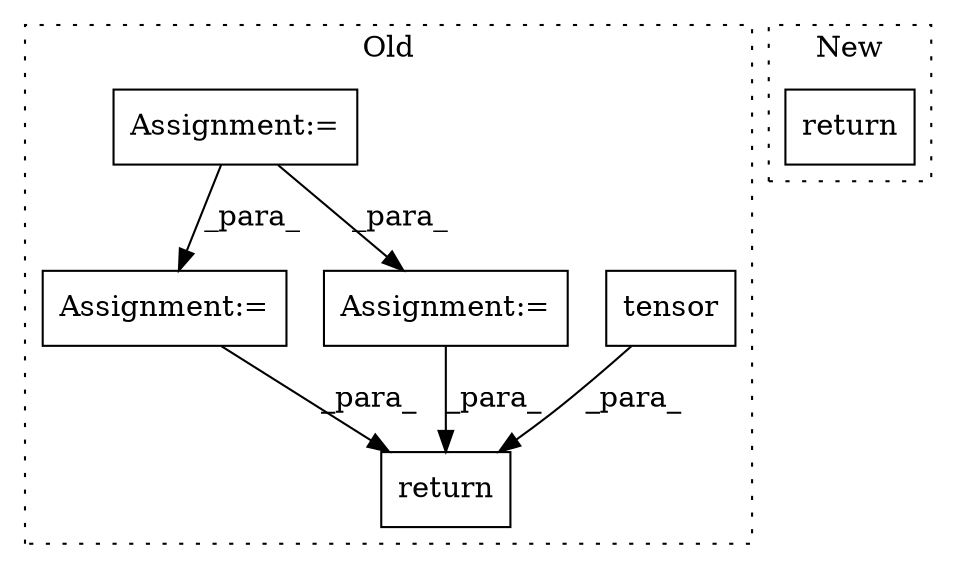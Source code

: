 digraph G {
subgraph cluster0 {
1 [label="tensor" a="32" s="16584,16594" l="7,1" shape="box"];
3 [label="return" a="41" s="16608" l="7" shape="box"];
4 [label="Assignment:=" a="7" s="16462" l="1" shape="box"];
5 [label="Assignment:=" a="7" s="16268" l="1" shape="box"];
6 [label="Assignment:=" a="7" s="16411" l="1" shape="box"];
label = "Old";
style="dotted";
}
subgraph cluster1 {
2 [label="return" a="41" s="15903" l="7" shape="box"];
label = "New";
style="dotted";
}
1 -> 3 [label="_para_"];
4 -> 3 [label="_para_"];
5 -> 4 [label="_para_"];
5 -> 6 [label="_para_"];
6 -> 3 [label="_para_"];
}